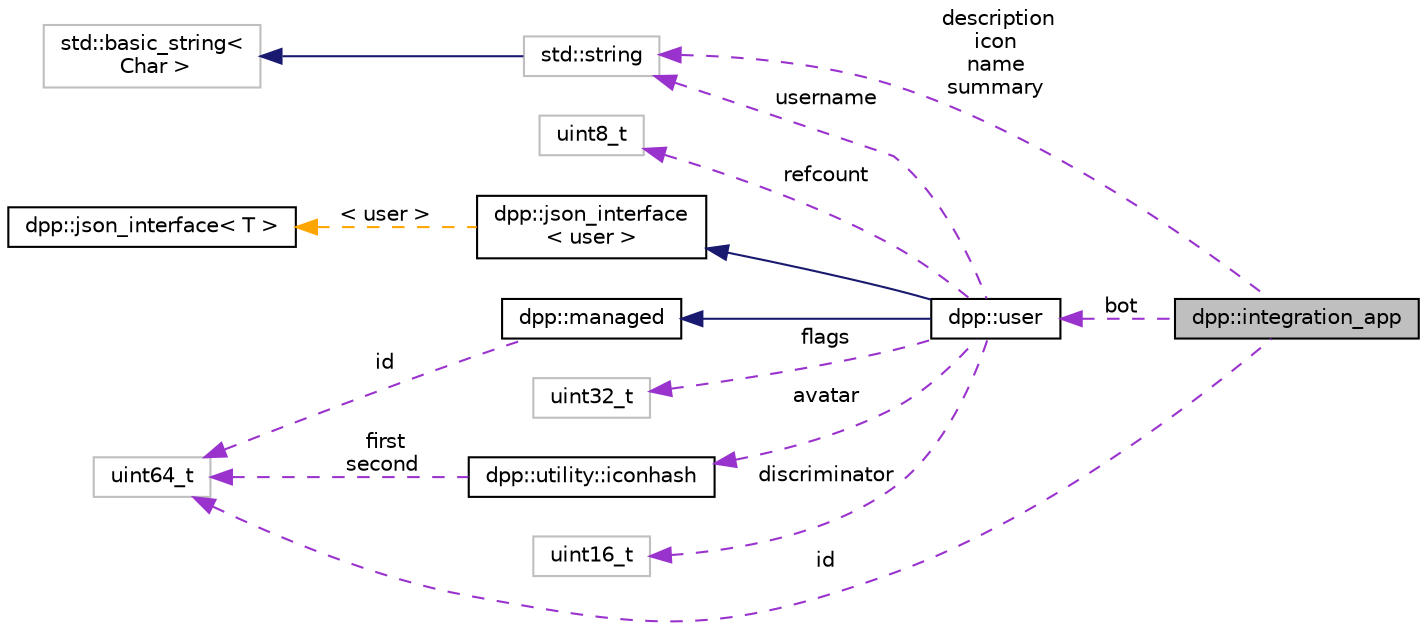 digraph "dpp::integration_app"
{
 // INTERACTIVE_SVG=YES
 // LATEX_PDF_SIZE
  bgcolor="transparent";
  edge [fontname="Helvetica",fontsize="10",labelfontname="Helvetica",labelfontsize="10"];
  node [fontname="Helvetica",fontsize="10",shape=record];
  rankdir="LR";
  Node1 [label="dpp::integration_app",height=0.2,width=0.4,color="black", fillcolor="grey75", style="filled", fontcolor="black",tooltip="An application that has been integrated."];
  Node2 -> Node1 [dir="back",color="darkorchid3",fontsize="10",style="dashed",label=" id" ,fontname="Helvetica"];
  Node2 [label="uint64_t",height=0.2,width=0.4,color="grey75",tooltip=" "];
  Node3 -> Node1 [dir="back",color="darkorchid3",fontsize="10",style="dashed",label=" description\nicon\nname\nsummary" ,fontname="Helvetica"];
  Node3 [label="std::string",height=0.2,width=0.4,color="grey75",tooltip=" "];
  Node4 -> Node3 [dir="back",color="midnightblue",fontsize="10",style="solid",fontname="Helvetica"];
  Node4 [label="std::basic_string\<\l Char \>",height=0.2,width=0.4,color="grey75",tooltip=" "];
  Node5 -> Node1 [dir="back",color="darkorchid3",fontsize="10",style="dashed",label=" bot" ,fontname="Helvetica"];
  Node5 [label="dpp::user",height=0.2,width=0.4,color="black",URL="$classdpp_1_1user.html",tooltip="Represents a user on discord. May or may not be a member of a dpp::guild."];
  Node6 -> Node5 [dir="back",color="midnightblue",fontsize="10",style="solid",fontname="Helvetica"];
  Node6 [label="dpp::managed",height=0.2,width=0.4,color="black",URL="$classdpp_1_1managed.html",tooltip="The managed class is the base class for various types that can be stored in a cache that are identifi..."];
  Node2 -> Node6 [dir="back",color="darkorchid3",fontsize="10",style="dashed",label=" id" ,fontname="Helvetica"];
  Node7 -> Node5 [dir="back",color="midnightblue",fontsize="10",style="solid",fontname="Helvetica"];
  Node7 [label="dpp::json_interface\l\< user \>",height=0.2,width=0.4,color="black",URL="$structdpp_1_1json__interface.html",tooltip=" "];
  Node8 -> Node7 [dir="back",color="orange",fontsize="10",style="dashed",label=" \< user \>" ,fontname="Helvetica"];
  Node8 [label="dpp::json_interface\< T \>",height=0.2,width=0.4,color="black",URL="$structdpp_1_1json__interface.html",tooltip="Represents an interface for an object that can optionally implement functions for converting to and f..."];
  Node3 -> Node5 [dir="back",color="darkorchid3",fontsize="10",style="dashed",label=" username" ,fontname="Helvetica"];
  Node9 -> Node5 [dir="back",color="darkorchid3",fontsize="10",style="dashed",label=" avatar" ,fontname="Helvetica"];
  Node9 [label="dpp::utility::iconhash",height=0.2,width=0.4,color="black",URL="$structdpp_1_1utility_1_1iconhash.html",tooltip="Store a 128 bit icon hash (profile picture, server icon etc) as a 128 bit binary value made of two ui..."];
  Node2 -> Node9 [dir="back",color="darkorchid3",fontsize="10",style="dashed",label=" first\nsecond" ,fontname="Helvetica"];
  Node10 -> Node5 [dir="back",color="darkorchid3",fontsize="10",style="dashed",label=" flags" ,fontname="Helvetica"];
  Node10 [label="uint32_t",height=0.2,width=0.4,color="grey75",tooltip=" "];
  Node11 -> Node5 [dir="back",color="darkorchid3",fontsize="10",style="dashed",label=" discriminator" ,fontname="Helvetica"];
  Node11 [label="uint16_t",height=0.2,width=0.4,color="grey75",tooltip=" "];
  Node12 -> Node5 [dir="back",color="darkorchid3",fontsize="10",style="dashed",label=" refcount" ,fontname="Helvetica"];
  Node12 [label="uint8_t",height=0.2,width=0.4,color="grey75",tooltip=" "];
}
